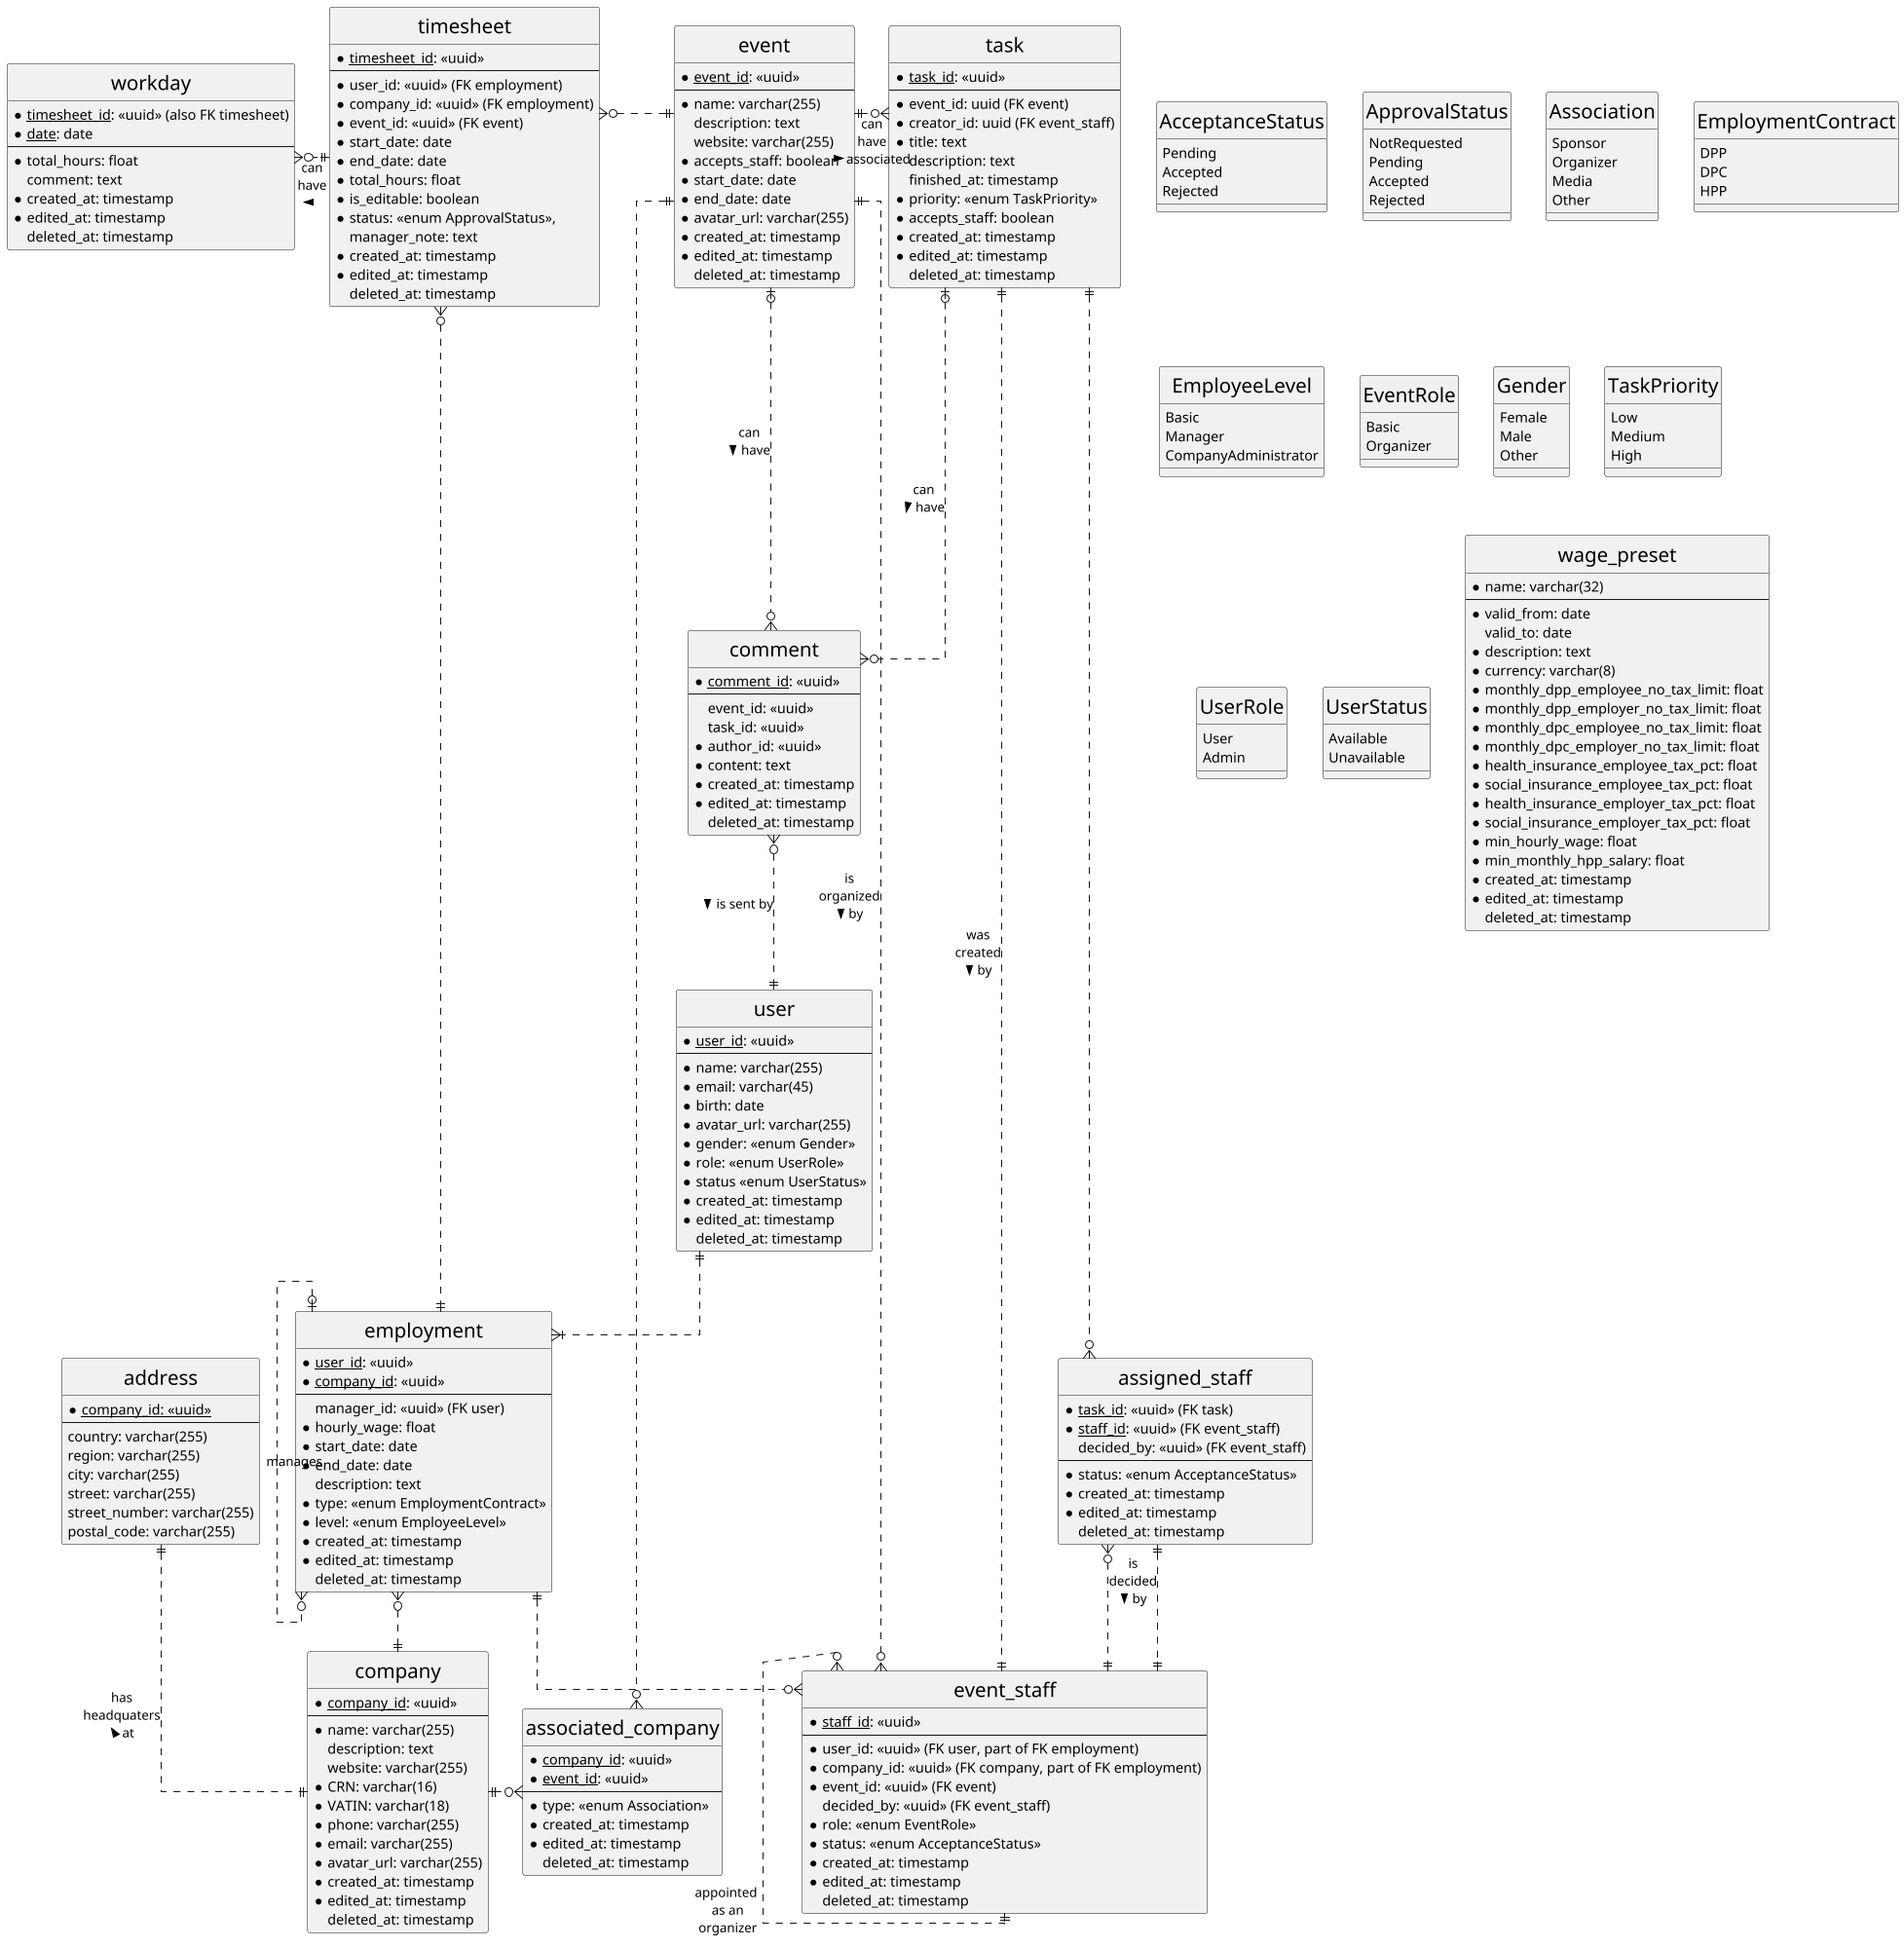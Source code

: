 @startuml erd
skinparam Linetype ortho
skinparam classFontSize 20
scale 2000 * 2000
hide circle

/'
  Denotes the status of an employee\'s request to work on an event.
'/
enum AcceptanceStatus {
    Pending
    Accepted
    Rejected
}

enum ApprovalStatus {
    /'
      A temporary state which preceeds a `Pending` state.

      Suggests an employee currently modifies its workdays
      and does not want to get his/her timesheet verified yet.
    '/
    NotRequested
    Pending
    Accepted
    Rejected
}

/'
  Denotes the type of association that a company has with an event.
'/
enum Association {
    Sponsor
    Organizer
    Media
    Other
}

/'
  Denotes the type of employment an employee may have with a company.
'/
enum EmploymentContract {
    DPP
    DPC
    HPP
}

/'
  Denotes whether the employee has managerial responsibilities / privileges
  within a company, or not. The Upper Manager role represents the overall
  responsible person (people) that take care of the company in the system.
'/
enum EmployeeLevel {
    Basic
    Manager
    CompanyAdministrator
}

/'
  Denotes whether the employee has additional (organizer) privileges
  within a given event.
'/
enum EventRole {
    Basic
    Organizer
}

/'
  Denotes a gender types that user is allowed to choose from.
'/
enum Gender {
    Female
    Male
    Other
}

/'
  Denotes the priority of a task assigned to event staff.
'/
enum TaskPriority {
    Low
    Medium
    High
}

/'
  Denotes the privileges of a user in terms of interactions with the system
  as a whole.
'/
enum UserRole {
    User
    Admin
}

/'
  Denotes the availability of a user in terms of employment
  and task opportunities.
'/
enum UserStatus {
    Available
    Unavailable
}

entity user {
    *<u>user_id</u>: <<uuid>>
    ---
    ' Full name. They will log in using their email.
    *name: varchar(255)
    *email: varchar(45)
    *birth: date
    *avatar_url: varchar(255)
    *gender: <<enum Gender>>
    *role: <<enum UserRole>>
    *status <<enum UserStatus>>
    *created_at: timestamp
    *edited_at: timestamp
    deleted_at: timestamp
}

entity timesheet {
    *<u>timesheet_id</u>: <<uuid>>
    ---
    *user_id: <<uuid>> (FK employment)
    *company_id: <<uuid>> (FK employment)
    *event_id: <<uuid>> (FK event)
    *start_date: date
    *end_date: date
    *total_hours: float
    *is_editable: boolean
    *status: <<enum ApprovalStatus>>,
    ' allows managers to leave notes in case of errors.
    manager_note: text
    *created_at: timestamp
    *edited_at: timestamp
    deleted_at: timestamp
}

entity workday {
    *<u>timesheet_id</u>: <<uuid>> (also FK timesheet)
    *<u>date</u>: date
    ---
    *total_hours: float
    comment: text
    *created_at: timestamp
    *edited_at: timestamp
    deleted_at: timestamp
}

entity event {
    *<u>event_id</u>: <<uuid>>
    ---
    *name: varchar(255)
    description: text
    website: varchar(255)
    *accepts_staff: boolean
    *start_date: date
    *end_date: date
    *avatar_url: varchar(255)
    *created_at: timestamp
    *edited_at: timestamp
    deleted_at: timestamp
}

entity task {
    *<u>task_id</u>: <<uuid>>
    --
    *event_id: uuid (FK event)
    *creator_id: uuid (FK event_staff)
    *title: text
    description: text
    finished_at: timestamp
    *priority: <<enum TaskPriority>>
    *accepts_staff: boolean
    *created_at: timestamp
    *edited_at: timestamp
    deleted_at: timestamp
}

entity assigned_staff {
    *<u>task_id</u>: <<uuid>> (FK task)
    *<u>staff_id</u>: <<uuid>> (FK event_staff)
    decided_by: <<uuid>> (FK event_staff)
    ---
    *status: <<enum AcceptanceStatus>>
    *created_at: timestamp
    *edited_at: timestamp
    deleted_at: timestamp
}

entity company {
    *<u>company_id</u>: <<uuid>>
    ---
    *name: varchar(255)
    description: text
    website: varchar(255)
    /' A Company Registration Number.

    Note: Different European countries use different format, some just
            numbers, some letters as well, but they all fit into 16 characters.
    '/
    *CRN: varchar(16)
    /'
    A Value-Added Tax Identification Number.

    Note: China seems to have a longest format with 18 characters.
    '/
    *VATIN: varchar(18)
    *phone: varchar(255)
    *email: varchar(255)
    *avatar_url: varchar(255)
    *created_at: timestamp
    *edited_at: timestamp
    deleted_at: timestamp
}

/'
    Normalization for compound type address.
    In case we want to expand some filtering.
    Also normalization.
'/
entity address {
    *<u>company_id<u>: <<uuid>>
    ---
    country: varchar(255)
    region: varchar(255)
    city: varchar(255)
    street: varchar(255)
    street_number: varchar(255)
    postal_code: varchar(255)
}

entity associated_company {
    *<u>company_id</u>: <<uuid>>
    *<u>event_id</u>: <<uuid>>
    ---
    *type: <<enum Association>>
    *created_at: timestamp
    *edited_at: timestamp
    deleted_at: timestamp
}

entity employment {
    *<u>user_id</u>: <<uuid>>
    *<u>company_id</u>: <<uuid>>
    ---
    /' 
        manager_id and company_id give us the manager\'s employment record.
        manager_id is therefore the user ID of the manager.
    '/
    manager_id: <<uuid>> (FK user)
    *hourly_wage: float
    *start_date: date
    *end_date: date
    ' Allows for descriptions of the employment's purpose.
    description: text
    *type: <<enum EmploymentContract>>
    *level: <<enum EmployeeLevel>>
    *created_at: timestamp
    *edited_at: timestamp
    deleted_at: timestamp
}

entity event_staff {
    *<u>staff_id</u>: <<uuid>>  
    ---
    *user_id: <<uuid>> (FK user, part of FK employment)
    *company_id: <<uuid>> (FK company, part of FK employment)
    *event_id: <<uuid>> (FK event)
    decided_by: <<uuid>> (FK event_staff)
    *role: <<enum EventRole>>
    *status: <<enum AcceptanceStatus>>
    *created_at: timestamp
    *edited_at: timestamp
    deleted_at: timestamp
}

entity comment {
    *<u>comment_id</u>: <<uuid>>
    ---
    /' 
        Note that the nullability of event_id 
        and task_id is a xor relationship.
        So either event_id is null, and task_id is not null, or the opposite.
        They can\'t both be null, or both not be null.
    '/
    event_id: <<uuid>>
    task_id: <<uuid>>
    *author_id: <<uuid>>
    *content: text
    *created_at: timestamp
    *edited_at: timestamp
    deleted_at: timestamp
}

/'
  A class for representing presets for calculating wage statistics.
'/
entity wage_preset {
    *name: varchar(32)
    ---
    *valid_from: date
    /'
         When preset\'s applicability ends. One preset may be set to NULL
         which denotes its applicability has not expired yet.
    '/
    valid_to: date
    *description: text
    *currency: varchar(8)
    *monthly_dpp_employee_no_tax_limit: float
    *monthly_dpp_employer_no_tax_limit: float
    *monthly_dpc_employee_no_tax_limit: float
    *monthly_dpc_employer_no_tax_limit: float
    *health_insurance_employee_tax_pct: float
    *social_insurance_employee_tax_pct: float
    *health_insurance_employer_tax_pct: float
    *social_insurance_employer_tax_pct: float
    *min_hourly_wage: float
    *min_monthly_hpp_salary: float
    *created_at: timestamp
    *edited_at: timestamp
    deleted_at: timestamp
}

/'
  Class relations, possibly with labels.

  Note: One can use `u`, `r`, `d`, `b` values in relation syntax
        (e.g. `author|o-b-o{books`).


        It allows to request some table to be put `up` / `right`
        / `bottom` / `left` relative to some other table.

        This seems to be undocumented, but it works.
'/
user||..|{employment
timesheet}o..||employment
timesheet||.l.o{workday : can\nhave\n <
timesheet}o.r.||event
employment||..o{event_staff
employment}o..||company
employment|o..o{employment : manages
event||.o{associated_company
company||.r.o{associated_company
company||.u.||address : has\nheadquaters\nat <
event||..o{event_staff : is\norganized\nby >
event||.r.o{task : can\nhave\nassociated >
event|o...o{comment : can\nhave >
task|o...o{comment : can\nhave >
comment}o..||user : is sent by >
task||..||event_staff : was\ncreated\nby >
task||..o{assigned_staff
assigned_staff}o..||event_staff
assigned_staff||..||event_staff : is\ndecided\nby >
event_staff}o..||event_staff : appointed\n as an\n organizer
@enduml